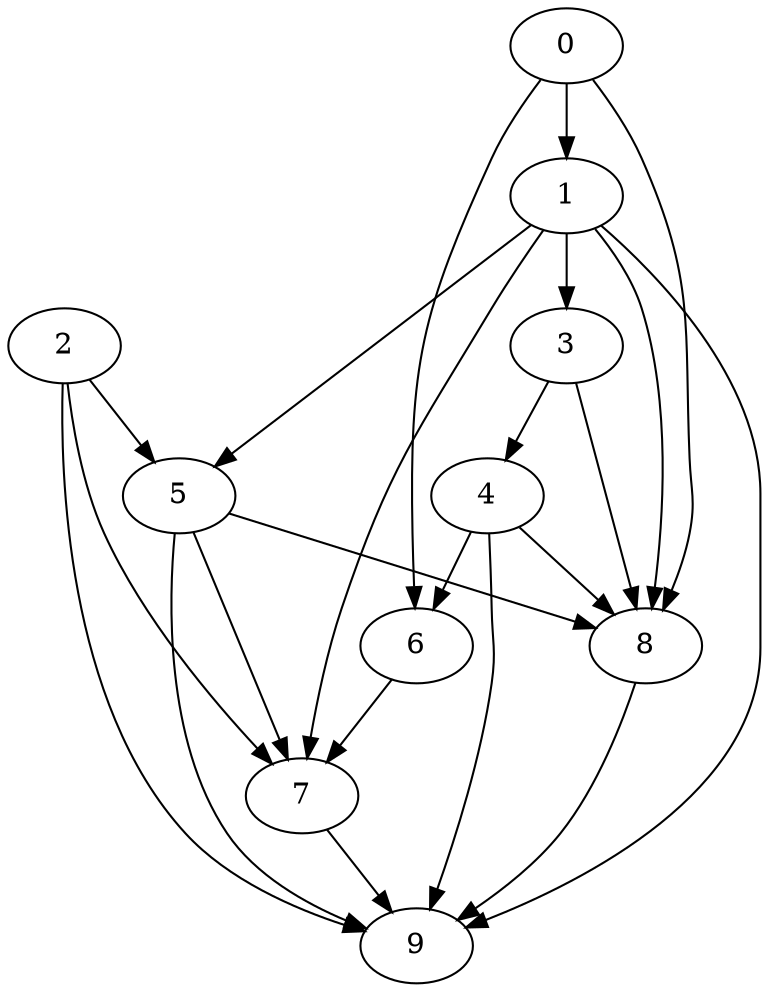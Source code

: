 digraph "Random_Nodes_10_Density_2.20_CCR_10.04_WeightType_Random_Homogeneous-6" {
0 [Weight=3];
1 [Weight=7];
2 [Weight=8];
3 [Weight=10];
5 [Weight=10];
4 [Weight=5];
6 [Weight=10];
7 [Weight=9];
8 [Weight=6];
9 [Weight=5];
0 -> 6 [Weight=17];
8 -> 9 [Weight=34];
5 -> 8 [Weight=51];
2 -> 7 [Weight=28];
0 -> 8 [Weight=34];
5 -> 7 [Weight=57];
1 -> 8 [Weight=57];
4 -> 9 [Weight=23];
4 -> 8 [Weight=51];
2 -> 9 [Weight=45];
2 -> 5 [Weight=17];
6 -> 7 [Weight=17];
4 -> 6 [Weight=11];
3 -> 4 [Weight=23];
1 -> 3 [Weight=40];
1 -> 7 [Weight=57];
5 -> 9 [Weight=34];
1 -> 9 [Weight=23];
7 -> 9 [Weight=34];
1 -> 5 [Weight=17];
3 -> 8 [Weight=23];
0 -> 1 [Weight=40];
}
